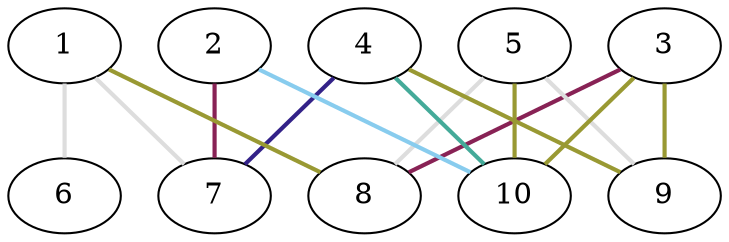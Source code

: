 graph {
	graph [rankdir=BT]
	1
	2
	3
	4
	5
	6
	6 -- 1 [color="#DDDDDD" style=bold]
	7
	7 -- 1 [color="#DDDDDD" style=bold]
	7 -- 2 [color="#882255" style=bold]
	7 -- 4 [color="#332288" style=bold]
	8
	8 -- 1 [color="#999933" style=bold]
	8 -- 3 [color="#882255" style=bold]
	8 -- 5 [color="#DDDDDD" style=bold]
	9
	9 -- 3 [color="#999933" style=bold]
	9 -- 4 [color="#999933" style=bold]
	9 -- 5 [color="#DDDDDD" style=bold]
	10
	10 -- 2 [color="#88CCEE" style=bold]
	10 -- 3 [color="#999933" style=bold]
	10 -- 4 [color="#44AA99" style=bold]
	10 -- 5 [color="#999933" style=bold]
}
